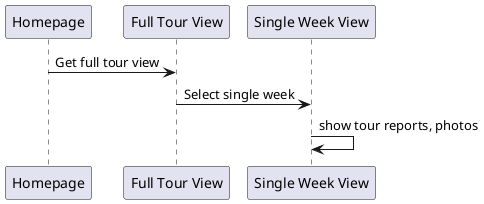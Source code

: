 @startuml
participant Homepage as HP
participant "Full Tour View" as FTV
participant "Single Week View" as SWV

HP -> FTV: Get full tour view
FTV -> SWV: Select single week
SWV -> SWV: show tour reports, photos

@enduml